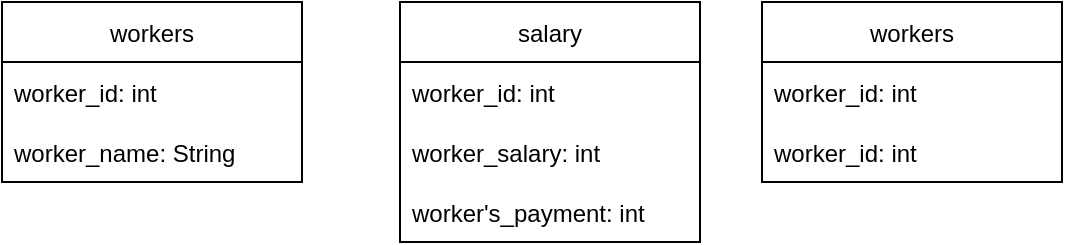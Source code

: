 <mxfile version="13.9.9" type="device"><diagram id="C5RBs43oDa-KdzZeNtuy" name="Page-1"><mxGraphModel dx="730" dy="347" grid="1" gridSize="10" guides="1" tooltips="1" connect="1" arrows="1" fold="1" page="1" pageScale="1" pageWidth="827" pageHeight="1169" math="0" shadow="0"><root><mxCell id="WIyWlLk6GJQsqaUBKTNV-0"/><mxCell id="WIyWlLk6GJQsqaUBKTNV-1" parent="WIyWlLk6GJQsqaUBKTNV-0"/><mxCell id="fP6yzy458OIkiFnQIWVo-14" value="workers" style="swimlane;fontStyle=0;childLayout=stackLayout;horizontal=1;startSize=30;horizontalStack=0;resizeParent=1;resizeParentMax=0;resizeLast=0;collapsible=1;marginBottom=0;" parent="WIyWlLk6GJQsqaUBKTNV-1" vertex="1"><mxGeometry x="140" y="10" width="150" height="90" as="geometry"/></mxCell><mxCell id="fP6yzy458OIkiFnQIWVo-15" value="worker_id: int" style="text;strokeColor=none;fillColor=none;align=left;verticalAlign=middle;spacingLeft=4;spacingRight=4;overflow=hidden;points=[[0,0.5],[1,0.5]];portConstraint=eastwest;rotatable=0;" parent="fP6yzy458OIkiFnQIWVo-14" vertex="1"><mxGeometry y="30" width="150" height="30" as="geometry"/></mxCell><mxCell id="M3vi53ftiCbHtWC_hpOo-2" value="worker_name: String" style="text;strokeColor=none;fillColor=none;align=left;verticalAlign=middle;spacingLeft=4;spacingRight=4;overflow=hidden;points=[[0,0.5],[1,0.5]];portConstraint=eastwest;rotatable=0;" vertex="1" parent="fP6yzy458OIkiFnQIWVo-14"><mxGeometry y="60" width="150" height="30" as="geometry"/></mxCell><mxCell id="M3vi53ftiCbHtWC_hpOo-4" value="salary" style="swimlane;fontStyle=0;childLayout=stackLayout;horizontal=1;startSize=30;horizontalStack=0;resizeParent=1;resizeParentMax=0;resizeLast=0;collapsible=1;marginBottom=0;" vertex="1" parent="WIyWlLk6GJQsqaUBKTNV-1"><mxGeometry x="339" y="10" width="150" height="120" as="geometry"/></mxCell><mxCell id="M3vi53ftiCbHtWC_hpOo-5" value="worker_id: int" style="text;strokeColor=none;fillColor=none;align=left;verticalAlign=middle;spacingLeft=4;spacingRight=4;overflow=hidden;points=[[0,0.5],[1,0.5]];portConstraint=eastwest;rotatable=0;" vertex="1" parent="M3vi53ftiCbHtWC_hpOo-4"><mxGeometry y="30" width="150" height="30" as="geometry"/></mxCell><mxCell id="M3vi53ftiCbHtWC_hpOo-7" value="worker_salary: int" style="text;strokeColor=none;fillColor=none;align=left;verticalAlign=middle;spacingLeft=4;spacingRight=4;overflow=hidden;points=[[0,0.5],[1,0.5]];portConstraint=eastwest;rotatable=0;" vertex="1" parent="M3vi53ftiCbHtWC_hpOo-4"><mxGeometry y="60" width="150" height="30" as="geometry"/></mxCell><mxCell id="M3vi53ftiCbHtWC_hpOo-8" value="worker's_payment: int" style="text;strokeColor=none;fillColor=none;align=left;verticalAlign=middle;spacingLeft=4;spacingRight=4;overflow=hidden;points=[[0,0.5],[1,0.5]];portConstraint=eastwest;rotatable=0;" vertex="1" parent="M3vi53ftiCbHtWC_hpOo-4"><mxGeometry y="90" width="150" height="30" as="geometry"/></mxCell><mxCell id="M3vi53ftiCbHtWC_hpOo-9" value="workers" style="swimlane;fontStyle=0;childLayout=stackLayout;horizontal=1;startSize=30;horizontalStack=0;resizeParent=1;resizeParentMax=0;resizeLast=0;collapsible=1;marginBottom=0;" vertex="1" parent="WIyWlLk6GJQsqaUBKTNV-1"><mxGeometry x="520" y="10" width="150" height="90" as="geometry"/></mxCell><mxCell id="M3vi53ftiCbHtWC_hpOo-10" value="worker_id: int" style="text;strokeColor=none;fillColor=none;align=left;verticalAlign=middle;spacingLeft=4;spacingRight=4;overflow=hidden;points=[[0,0.5],[1,0.5]];portConstraint=eastwest;rotatable=0;" vertex="1" parent="M3vi53ftiCbHtWC_hpOo-9"><mxGeometry y="30" width="150" height="30" as="geometry"/></mxCell><mxCell id="M3vi53ftiCbHtWC_hpOo-12" value="worker_id: int" style="text;strokeColor=none;fillColor=none;align=left;verticalAlign=middle;spacingLeft=4;spacingRight=4;overflow=hidden;points=[[0,0.5],[1,0.5]];portConstraint=eastwest;rotatable=0;" vertex="1" parent="M3vi53ftiCbHtWC_hpOo-9"><mxGeometry y="60" width="150" height="30" as="geometry"/></mxCell></root></mxGraphModel></diagram></mxfile>